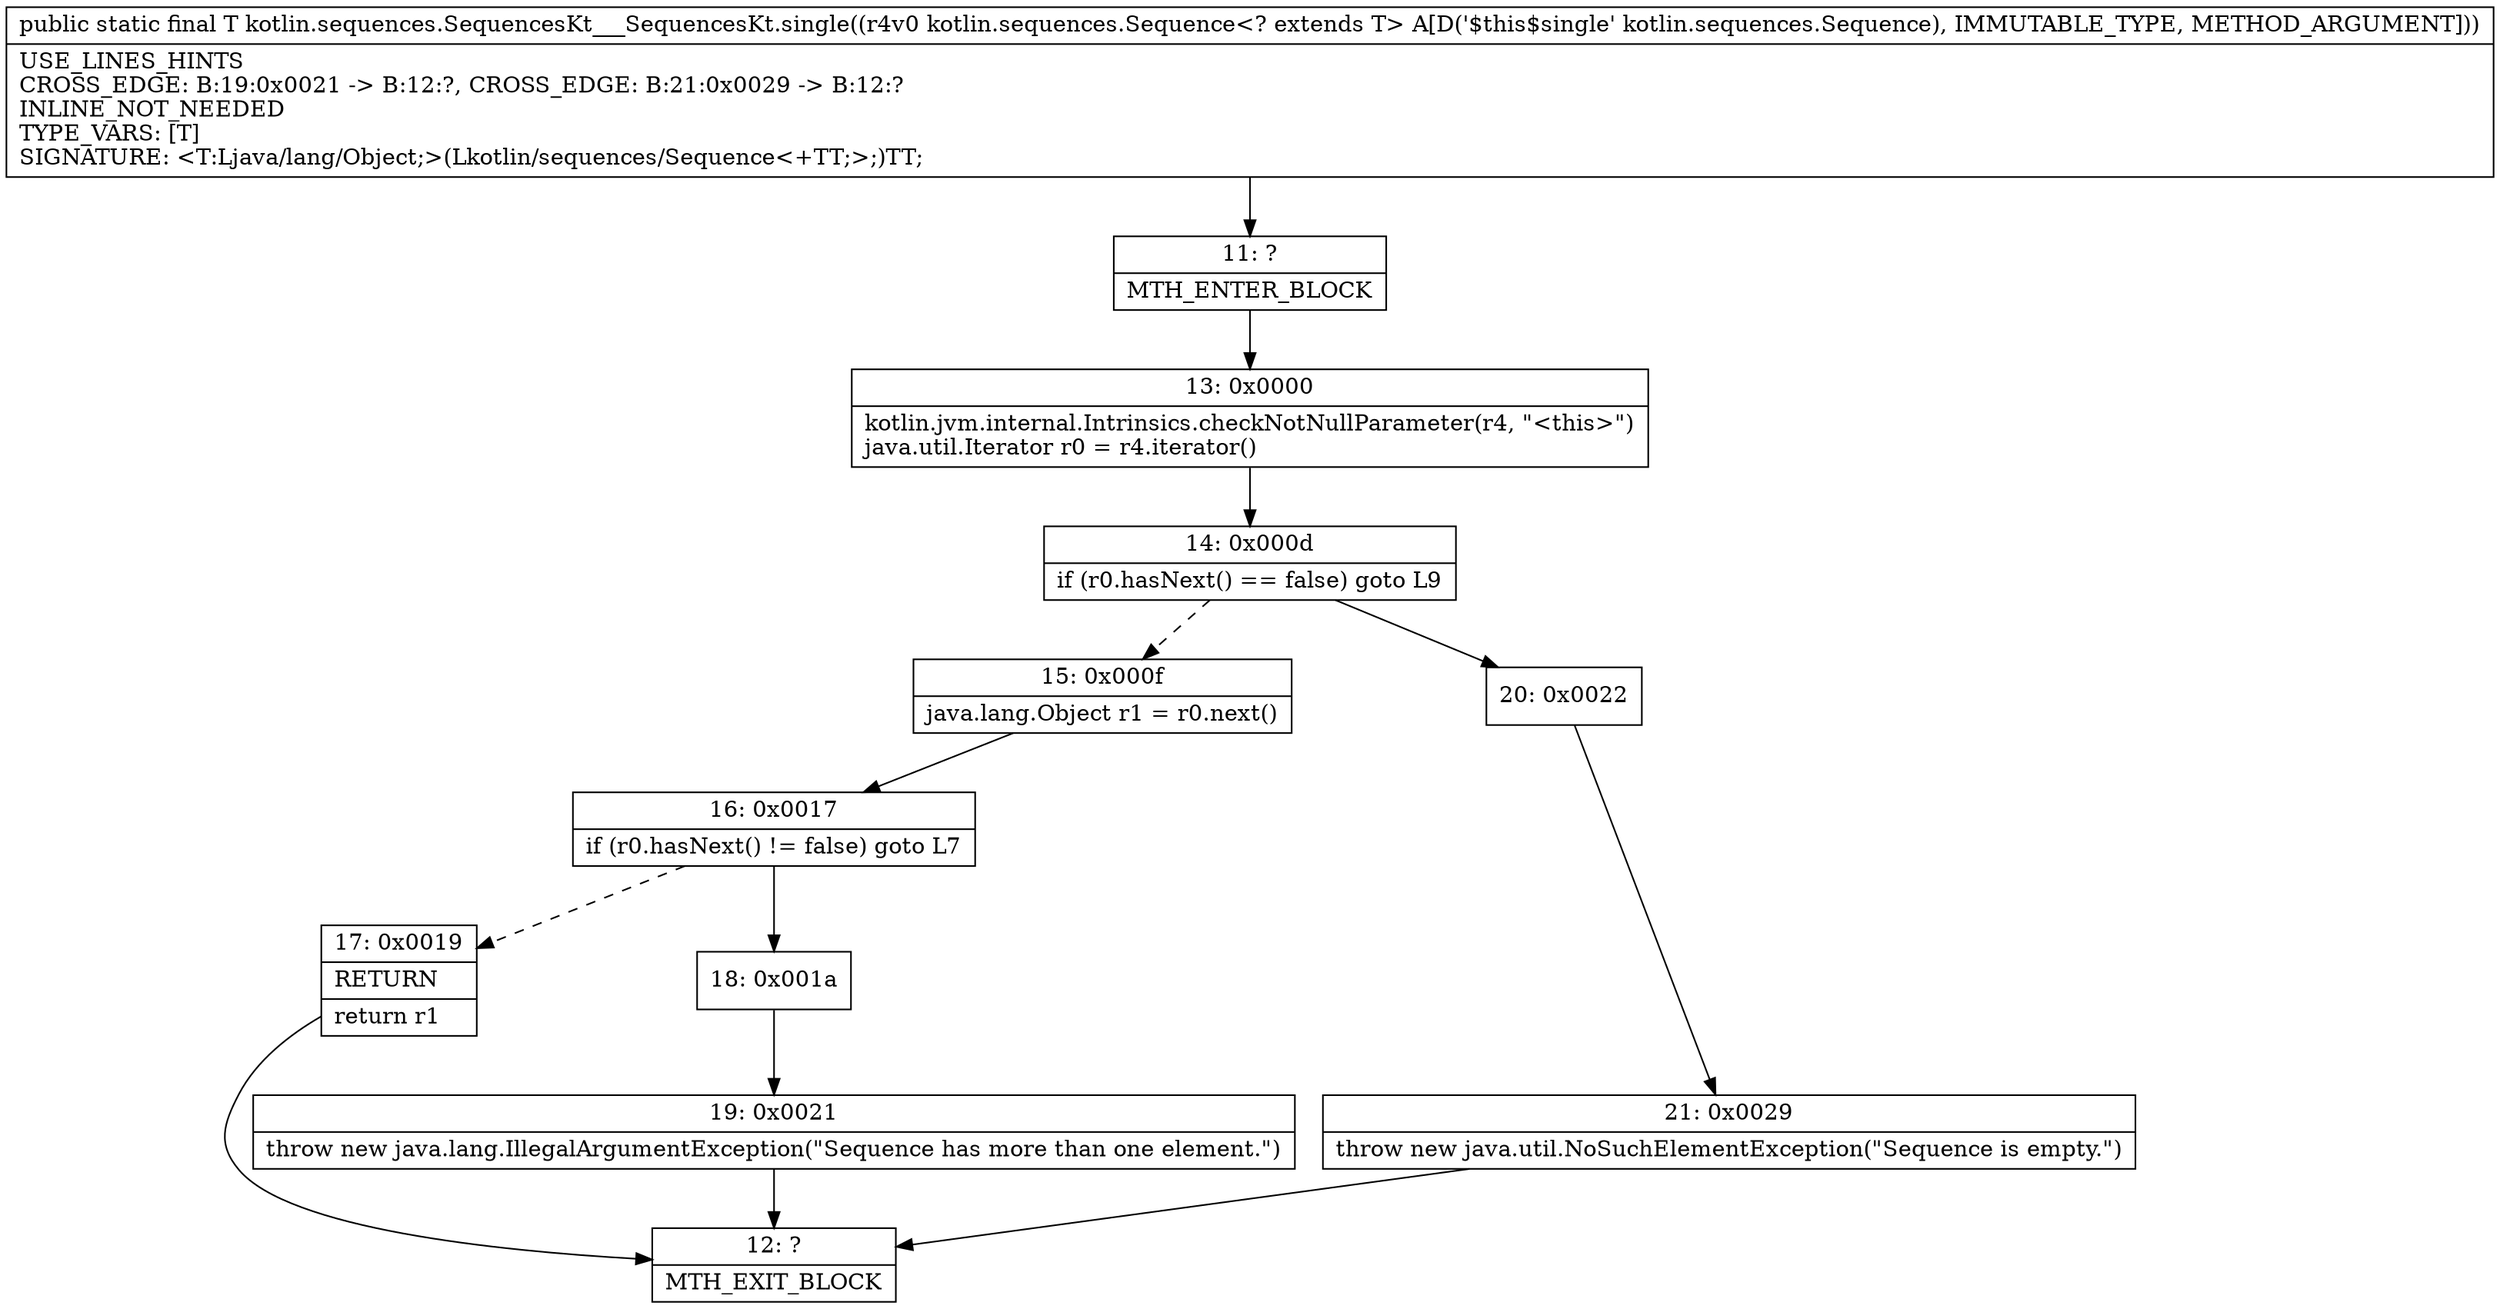 digraph "CFG forkotlin.sequences.SequencesKt___SequencesKt.single(Lkotlin\/sequences\/Sequence;)Ljava\/lang\/Object;" {
Node_11 [shape=record,label="{11\:\ ?|MTH_ENTER_BLOCK\l}"];
Node_13 [shape=record,label="{13\:\ 0x0000|kotlin.jvm.internal.Intrinsics.checkNotNullParameter(r4, \"\<this\>\")\ljava.util.Iterator r0 = r4.iterator()\l}"];
Node_14 [shape=record,label="{14\:\ 0x000d|if (r0.hasNext() == false) goto L9\l}"];
Node_15 [shape=record,label="{15\:\ 0x000f|java.lang.Object r1 = r0.next()\l}"];
Node_16 [shape=record,label="{16\:\ 0x0017|if (r0.hasNext() != false) goto L7\l}"];
Node_17 [shape=record,label="{17\:\ 0x0019|RETURN\l|return r1\l}"];
Node_12 [shape=record,label="{12\:\ ?|MTH_EXIT_BLOCK\l}"];
Node_18 [shape=record,label="{18\:\ 0x001a}"];
Node_19 [shape=record,label="{19\:\ 0x0021|throw new java.lang.IllegalArgumentException(\"Sequence has more than one element.\")\l}"];
Node_20 [shape=record,label="{20\:\ 0x0022}"];
Node_21 [shape=record,label="{21\:\ 0x0029|throw new java.util.NoSuchElementException(\"Sequence is empty.\")\l}"];
MethodNode[shape=record,label="{public static final T kotlin.sequences.SequencesKt___SequencesKt.single((r4v0 kotlin.sequences.Sequence\<? extends T\> A[D('$this$single' kotlin.sequences.Sequence), IMMUTABLE_TYPE, METHOD_ARGUMENT]))  | USE_LINES_HINTS\lCROSS_EDGE: B:19:0x0021 \-\> B:12:?, CROSS_EDGE: B:21:0x0029 \-\> B:12:?\lINLINE_NOT_NEEDED\lTYPE_VARS: [T]\lSIGNATURE: \<T:Ljava\/lang\/Object;\>(Lkotlin\/sequences\/Sequence\<+TT;\>;)TT;\l}"];
MethodNode -> Node_11;Node_11 -> Node_13;
Node_13 -> Node_14;
Node_14 -> Node_15[style=dashed];
Node_14 -> Node_20;
Node_15 -> Node_16;
Node_16 -> Node_17[style=dashed];
Node_16 -> Node_18;
Node_17 -> Node_12;
Node_18 -> Node_19;
Node_19 -> Node_12;
Node_20 -> Node_21;
Node_21 -> Node_12;
}

